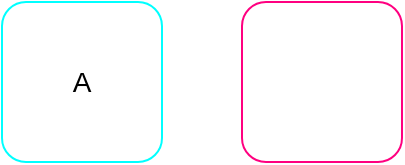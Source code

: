 <mxfile>
    <diagram id="UOW7m2ev4oPxLiBa1cgc" name="Sunset Valley">
        <mxGraphModel dx="442" dy="289" grid="1" gridSize="10" guides="1" tooltips="1" connect="1" arrows="1" fold="1" page="1" pageScale="1" pageWidth="2000" pageHeight="2000" math="0" shadow="0">
            <root>
                <mxCell id="0"/>
                <mxCell id="1" parent="0"/>
                <mxCell id="252" value="&lt;span style=&quot;font-size: 15px&quot;&gt;A&lt;/span&gt;" style="rounded=1;whiteSpace=wrap;html=1;fontColor=#ffffff;fillColor=none;strokeColor=#FF0080;" parent="1" vertex="1">
                    <mxGeometry x="1000" y="40" width="80" height="80" as="geometry"/>
                </mxCell>
                <mxCell id="304" value="&lt;font style=&quot;font-size: 14px&quot;&gt;A&lt;/font&gt;" style="rounded=1;whiteSpace=wrap;html=1;fillColor=none;strokeColor=#00FFFF;" vertex="1" parent="1">
                    <mxGeometry x="880" y="40" width="80" height="80" as="geometry"/>
                </mxCell>
            </root>
        </mxGraphModel>
    </diagram>
</mxfile>